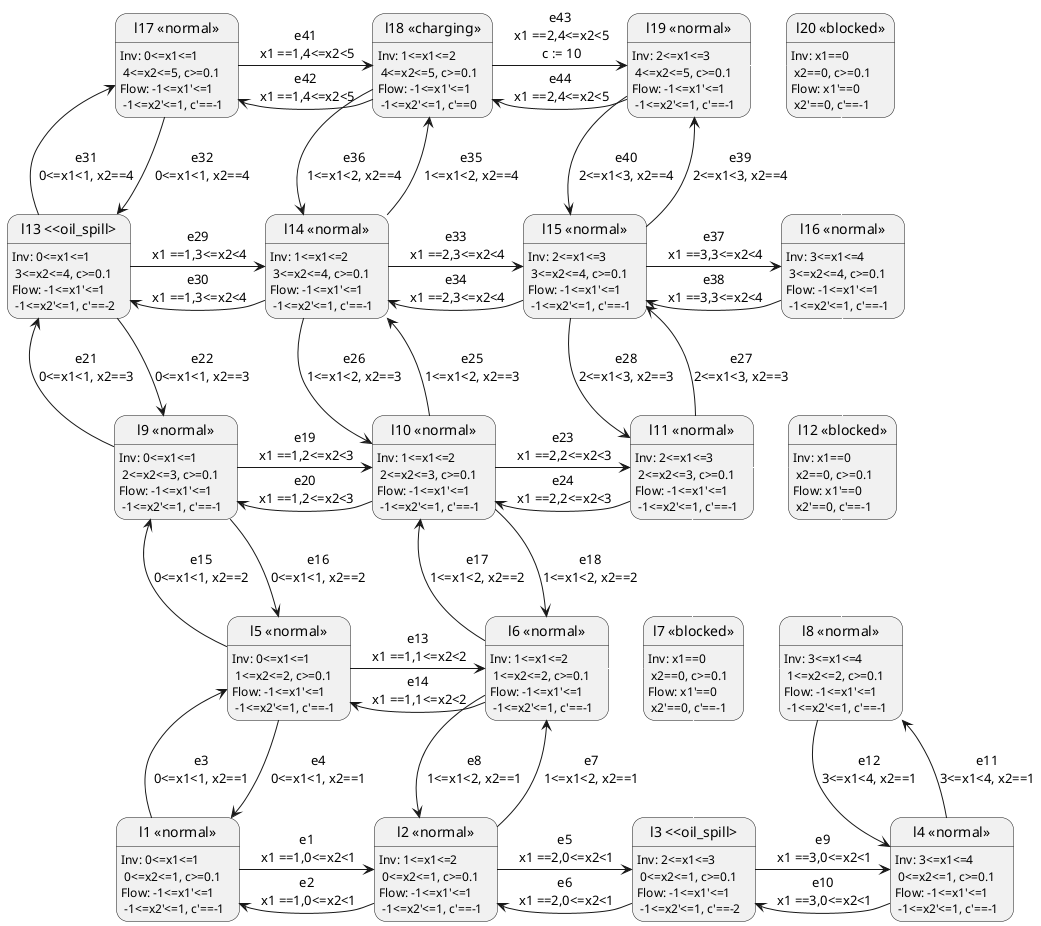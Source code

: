 @startuml model_31.puml
skinparam state {
  BackgroundColor<<normal>> White
  BackgroundColor<<barrier>> Red
  BackgroundColor<<oil_spill>> Yellow
  BackgroundColor<<charging>> Green
}

state "l1 <<normal>>" as loc1:Inv: 0<=x1<=1\n 0<=x2<=1, c>=0.1\nFlow: -1<=x1'<=1 \n -1<=x2'<=1, c'==-1
state "l2 <<normal>>" as loc2:Inv: 1<=x1<=2\n 0<=x2<=1, c>=0.1\nFlow: -1<=x1'<=1 \n -1<=x2'<=1, c'==-1
state "l3 <<oil_spill>" as loc3:Inv: 2<=x1<=3\n 0<=x2<=1, c>=0.1\nFlow: -1<=x1'<=1 \n -1<=x2'<=1, c'==-2
state "l4 <<normal>>" as loc4:Inv: 3<=x1<=4\n 0<=x2<=1, c>=0.1\nFlow: -1<=x1'<=1 \n -1<=x2'<=1, c'==-1
state "l5 <<normal>>" as loc5:Inv: 0<=x1<=1\n 1<=x2<=2, c>=0.1\nFlow: -1<=x1'<=1 \n -1<=x2'<=1, c'==-1
state "l6 <<normal>>" as loc6:Inv: 1<=x1<=2\n 1<=x2<=2, c>=0.1\nFlow: -1<=x1'<=1 \n -1<=x2'<=1, c'==-1
state "l7 <<blocked>>" as loc7:Inv: x1==0 \n x2==0, c>=0.1\nFlow: x1'==0 \n x2'==0, c'==-1
state "l8 <<normal>>" as loc8:Inv: 3<=x1<=4\n 1<=x2<=2, c>=0.1\nFlow: -1<=x1'<=1 \n -1<=x2'<=1, c'==-1
state "l9 <<normal>>" as loc9:Inv: 0<=x1<=1\n 2<=x2<=3, c>=0.1\nFlow: -1<=x1'<=1 \n -1<=x2'<=1, c'==-1
state "l10 <<normal>>" as loc10:Inv: 1<=x1<=2\n 2<=x2<=3, c>=0.1\nFlow: -1<=x1'<=1 \n -1<=x2'<=1, c'==-1
state "l11 <<normal>>" as loc11:Inv: 2<=x1<=3\n 2<=x2<=3, c>=0.1\nFlow: -1<=x1'<=1 \n -1<=x2'<=1, c'==-1
state "l12 <<blocked>>" as loc12:Inv: x1==0 \n x2==0, c>=0.1\nFlow: x1'==0 \n x2'==0, c'==-1
state "l13 <<oil_spill>" as loc13:Inv: 0<=x1<=1\n 3<=x2<=4, c>=0.1\nFlow: -1<=x1'<=1 \n -1<=x2'<=1, c'==-2
state "l14 <<normal>>" as loc14:Inv: 1<=x1<=2\n 3<=x2<=4, c>=0.1\nFlow: -1<=x1'<=1 \n -1<=x2'<=1, c'==-1
state "l15 <<normal>>" as loc15:Inv: 2<=x1<=3\n 3<=x2<=4, c>=0.1\nFlow: -1<=x1'<=1 \n -1<=x2'<=1, c'==-1
state "l16 <<normal>>" as loc16:Inv: 3<=x1<=4\n 3<=x2<=4, c>=0.1\nFlow: -1<=x1'<=1 \n -1<=x2'<=1, c'==-1
state "l17 <<normal>>" as loc17:Inv: 0<=x1<=1\n 4<=x2<=5, c>=0.1\nFlow: -1<=x1'<=1 \n -1<=x2'<=1, c'==-1
state "l18 <<charging>>" as loc18:Inv: 1<=x1<=2\n 4<=x2<=5, c>=0.1\nFlow: -1<=x1'<=1 \n -1<=x2'<=1, c'==0
state "l19 <<normal>>" as loc19:Inv: 2<=x1<=3\n 4<=x2<=5, c>=0.1\nFlow: -1<=x1'<=1 \n -1<=x2'<=1, c'==-1
state "l20 <<blocked>>" as loc20:Inv: x1==0 \n x2==0, c>=0.1\nFlow: x1'==0 \n x2'==0, c'==-1

loc1 -right-> loc2: e1\n x1 ==1,0<=x2<1
loc2 -left-> loc1: e2\n x1 ==1,0<=x2<1
loc1 -up-> loc5: e3\n0<=x1<1, x2==1
loc5 -down-> loc1: e4\n0<=x1<1, x2==1
loc2 -right-> loc3: e5\n x1 ==2,0<=x2<1
loc3 -left-> loc2: e6\n x1 ==2,0<=x2<1
loc2 -up-> loc6: e7\n1<=x1<2, x2==1
loc6 -down-> loc2: e8\n1<=x1<2, x2==1
loc3 -right-> loc4: e9\n x1 ==3,0<=x2<1
loc4 -left-> loc3: e10\n x1 ==3,0<=x2<1
loc3-up[#white]->loc7
loc4 -up-> loc8: e11\n3<=x1<4, x2==1
loc8 -down-> loc4: e12\n3<=x1<4, x2==1
loc5 -right-> loc6: e13\n x1 ==1,1<=x2<2
loc6 -left-> loc5: e14\n x1 ==1,1<=x2<2
loc5 -up-> loc9: e15\n0<=x1<1, x2==2
loc9 -down-> loc5: e16\n0<=x1<1, x2==2
loc6-right[#white]->loc7
loc6 -up-> loc10: e17\n1<=x1<2, x2==2
loc10 -down-> loc6: e18\n1<=x1<2, x2==2
loc7-right[#white]->loc8
loc7-up[#white]->loc11
loc8-up[#white]->loc12
loc9 -right-> loc10: e19\n x1 ==1,2<=x2<3
loc10 -left-> loc9: e20\n x1 ==1,2<=x2<3
loc9 -up-> loc13: e21\n0<=x1<1, x2==3
loc13 -down-> loc9: e22\n0<=x1<1, x2==3
loc10 -right-> loc11: e23\n x1 ==2,2<=x2<3
loc11 -left-> loc10: e24\n x1 ==2,2<=x2<3
loc10 -up-> loc14: e25\n1<=x1<2, x2==3
loc14 -down-> loc10: e26\n1<=x1<2, x2==3
loc11-right[#white]->loc12
loc11 -up-> loc15: e27\n2<=x1<3, x2==3
loc15 -down-> loc11: e28\n2<=x1<3, x2==3
loc12-up[#white]->loc16
loc13 -right-> loc14: e29\n x1 ==1,3<=x2<4
loc14 -left-> loc13: e30\n x1 ==1,3<=x2<4
loc13 -up-> loc17: e31\n0<=x1<1, x2==4
loc17 -down-> loc13: e32\n0<=x1<1, x2==4
loc14 -right-> loc15: e33\n x1 ==2,3<=x2<4
loc15 -left-> loc14: e34\n x1 ==2,3<=x2<4
loc14 -up-> loc18: e35\n1<=x1<2, x2==4
loc18 -down-> loc14: e36\n1<=x1<2, x2==4
loc15 -right-> loc16: e37\n x1 ==3,3<=x2<4
loc16 -left-> loc15: e38\n x1 ==3,3<=x2<4
loc15 -up-> loc19: e39\n2<=x1<3, x2==4
loc19 -down-> loc15: e40\n2<=x1<3, x2==4
loc16-up[#white]->loc20
loc17 -right-> loc18: e41\n x1 ==1,4<=x2<5
loc18 -left-> loc17: e42\n x1 ==1,4<=x2<5
loc18 -right-> loc19: e43\n x1 ==2,4<=x2<5\n c := 10
loc19 -left-> loc18: e44\n x1 ==2,4<=x2<5
loc19-right[#white]->loc20
@enduml

